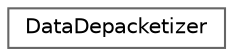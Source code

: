 digraph "Graphical Class Hierarchy"
{
 // LATEX_PDF_SIZE
  bgcolor="transparent";
  edge [fontname=Helvetica,fontsize=10,labelfontname=Helvetica,labelfontsize=10];
  node [fontname=Helvetica,fontsize=10,shape=box,height=0.2,width=0.4];
  rankdir="LR";
  Node0 [id="Node000000",label="DataDepacketizer",height=0.2,width=0.4,color="grey40", fillcolor="white", style="filled",URL="$class_data_depacketizer.html",tooltip=" "];
}
